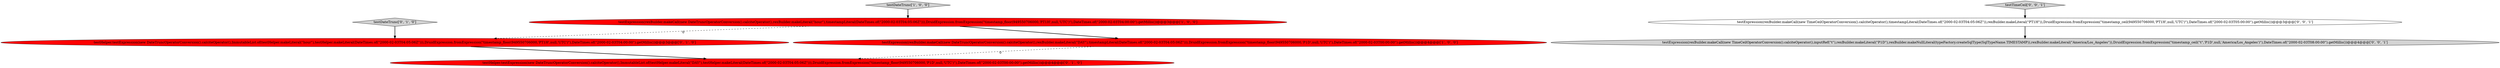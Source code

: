 digraph {
1 [style = filled, label = "testExpression(rexBuilder.makeCall(new DateTruncOperatorConversion().calciteOperator(),rexBuilder.makeLiteral(\"hour\"),timestampLiteral(DateTimes.of(\"2000-02-03T04:05:06Z\"))),DruidExpression.fromExpression(\"timestamp_floor(949550706000,'PT1H',null,'UTC')\"),DateTimes.of(\"2000-02-03T04:00:00\").getMillis())@@@3@@@['1', '0', '0']", fillcolor = red, shape = ellipse image = "AAA1AAABBB1BBB"];
2 [style = filled, label = "testDateTrunc['1', '0', '0']", fillcolor = lightgray, shape = diamond image = "AAA0AAABBB1BBB"];
0 [style = filled, label = "testExpression(rexBuilder.makeCall(new DateTruncOperatorConversion().calciteOperator(),rexBuilder.makeLiteral(\"DAY\"),timestampLiteral(DateTimes.of(\"2000-02-03T04:05:06Z\"))),DruidExpression.fromExpression(\"timestamp_floor(949550706000,'P1D',null,'UTC')\"),DateTimes.of(\"2000-02-03T00:00:00\").getMillis())@@@4@@@['1', '0', '0']", fillcolor = red, shape = ellipse image = "AAA1AAABBB1BBB"];
8 [style = filled, label = "testTimeCeil['0', '0', '1']", fillcolor = lightgray, shape = diamond image = "AAA0AAABBB3BBB"];
6 [style = filled, label = "testExpression(rexBuilder.makeCall(new TimeCeilOperatorConversion().calciteOperator(),inputRef(\"t\"),rexBuilder.makeLiteral(\"P1D\"),rexBuilder.makeNullLiteral(typeFactory.createSqlType(SqlTypeName.TIMESTAMP)),rexBuilder.makeLiteral(\"America/Los_Angeles\")),DruidExpression.fromExpression(\"timestamp_ceil(\"t\",'P1D',null,'America/Los_Angeles')\"),DateTimes.of(\"2000-02-03T08:00:00\").getMillis())@@@4@@@['0', '0', '1']", fillcolor = lightgray, shape = ellipse image = "AAA0AAABBB3BBB"];
4 [style = filled, label = "testHelper.testExpression(new DateTruncOperatorConversion().calciteOperator(),ImmutableList.of(testHelper.makeLiteral(\"hour\"),testHelper.makeLiteral(DateTimes.of(\"2000-02-03T04:05:06Z\"))),DruidExpression.fromExpression(\"timestamp_floor(949550706000,'PT1H',null,'UTC')\"),DateTimes.of(\"2000-02-03T04:00:00\").getMillis())@@@3@@@['0', '1', '0']", fillcolor = red, shape = ellipse image = "AAA1AAABBB2BBB"];
5 [style = filled, label = "testDateTrunc['0', '1', '0']", fillcolor = lightgray, shape = diamond image = "AAA0AAABBB2BBB"];
3 [style = filled, label = "testHelper.testExpression(new DateTruncOperatorConversion().calciteOperator(),ImmutableList.of(testHelper.makeLiteral(\"DAY\"),testHelper.makeLiteral(DateTimes.of(\"2000-02-03T04:05:06Z\"))),DruidExpression.fromExpression(\"timestamp_floor(949550706000,'P1D',null,'UTC')\"),DateTimes.of(\"2000-02-03T00:00:00\").getMillis())@@@4@@@['0', '1', '0']", fillcolor = red, shape = ellipse image = "AAA1AAABBB2BBB"];
7 [style = filled, label = "testExpression(rexBuilder.makeCall(new TimeCeilOperatorConversion().calciteOperator(),timestampLiteral(DateTimes.of(\"2000-02-03T04:05:06Z\")),rexBuilder.makeLiteral(\"PT1H\")),DruidExpression.fromExpression(\"timestamp_ceil(949550706000,'PT1H',null,'UTC')\"),DateTimes.of(\"2000-02-03T05:00:00\").getMillis())@@@3@@@['0', '0', '1']", fillcolor = white, shape = ellipse image = "AAA0AAABBB3BBB"];
8->7 [style = bold, label=""];
1->4 [style = dashed, label="0"];
4->3 [style = bold, label=""];
0->3 [style = dashed, label="0"];
1->0 [style = bold, label=""];
2->1 [style = bold, label=""];
5->4 [style = bold, label=""];
7->6 [style = bold, label=""];
}
